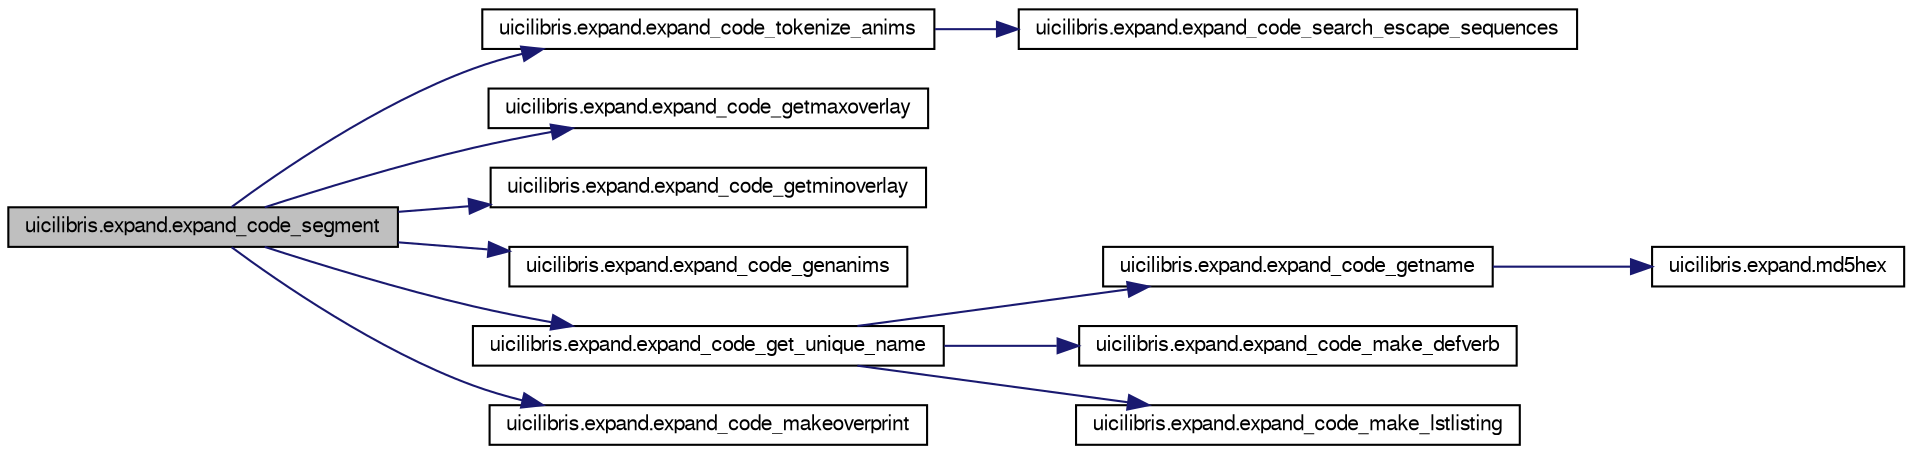 digraph G
{
  edge [fontname="FreeSans",fontsize="10",labelfontname="FreeSans",labelfontsize="10"];
  node [fontname="FreeSans",fontsize="10",shape=record];
  rankdir="LR";
  Node1 [label="uicilibris.expand.expand_code_segment",height=0.2,width=0.4,color="black", fillcolor="grey75", style="filled" fontcolor="black"];
  Node1 -> Node2 [color="midnightblue",fontsize="10",style="solid"];
  Node2 [label="uicilibris.expand.expand_code_tokenize_anims",height=0.2,width=0.4,color="black", fillcolor="white", style="filled",URL="$namespaceuicilibris_1_1expand.html#ad024d95772cf38f8738b402dee4db35a"];
  Node2 -> Node3 [color="midnightblue",fontsize="10",style="solid"];
  Node3 [label="uicilibris.expand.expand_code_search_escape_sequences",height=0.2,width=0.4,color="black", fillcolor="white", style="filled",URL="$namespaceuicilibris_1_1expand.html#a85777fc13697754d6dd7e3fcd9a7f144"];
  Node1 -> Node4 [color="midnightblue",fontsize="10",style="solid"];
  Node4 [label="uicilibris.expand.expand_code_getmaxoverlay",height=0.2,width=0.4,color="black", fillcolor="white", style="filled",URL="$namespaceuicilibris_1_1expand.html#ad3fe792166190040fd892778baa7b447"];
  Node1 -> Node5 [color="midnightblue",fontsize="10",style="solid"];
  Node5 [label="uicilibris.expand.expand_code_getminoverlay",height=0.2,width=0.4,color="black", fillcolor="white", style="filled",URL="$namespaceuicilibris_1_1expand.html#af9cefca18c66f5901e9063457d69f9b4"];
  Node1 -> Node6 [color="midnightblue",fontsize="10",style="solid"];
  Node6 [label="uicilibris.expand.expand_code_genanims",height=0.2,width=0.4,color="black", fillcolor="white", style="filled",URL="$namespaceuicilibris_1_1expand.html#a8e259c683afb687da2b775d152ff8e24"];
  Node1 -> Node7 [color="midnightblue",fontsize="10",style="solid"];
  Node7 [label="uicilibris.expand.expand_code_get_unique_name",height=0.2,width=0.4,color="black", fillcolor="white", style="filled",URL="$namespaceuicilibris_1_1expand.html#a3901a234ee16d466ca5d00b42d206032",tooltip="generate a collision free entry in the defverbs-map and names-list"];
  Node7 -> Node8 [color="midnightblue",fontsize="10",style="solid"];
  Node8 [label="uicilibris.expand.expand_code_getname",height=0.2,width=0.4,color="black", fillcolor="white", style="filled",URL="$namespaceuicilibris_1_1expand.html#a7d914ad966c87e16ce149c0c67744b36"];
  Node8 -> Node9 [color="midnightblue",fontsize="10",style="solid"];
  Node9 [label="uicilibris.expand.md5hex",height=0.2,width=0.4,color="black", fillcolor="white", style="filled",URL="$namespaceuicilibris_1_1expand.html#aa7c5fb372f99423998ded9e3bc442bbe"];
  Node7 -> Node10 [color="midnightblue",fontsize="10",style="solid"];
  Node10 [label="uicilibris.expand.expand_code_make_defverb",height=0.2,width=0.4,color="black", fillcolor="white", style="filled",URL="$namespaceuicilibris_1_1expand.html#acd820eb2d190c4c0d186bb41d070e10e"];
  Node7 -> Node11 [color="midnightblue",fontsize="10",style="solid"];
  Node11 [label="uicilibris.expand.expand_code_make_lstlisting",height=0.2,width=0.4,color="black", fillcolor="white", style="filled",URL="$namespaceuicilibris_1_1expand.html#a7d52c80223faaefc49dae45d367082e6"];
  Node1 -> Node12 [color="midnightblue",fontsize="10",style="solid"];
  Node12 [label="uicilibris.expand.expand_code_makeoverprint",height=0.2,width=0.4,color="black", fillcolor="white", style="filled",URL="$namespaceuicilibris_1_1expand.html#a6875f45969d04e6e263e04e1b50a615c"];
}
